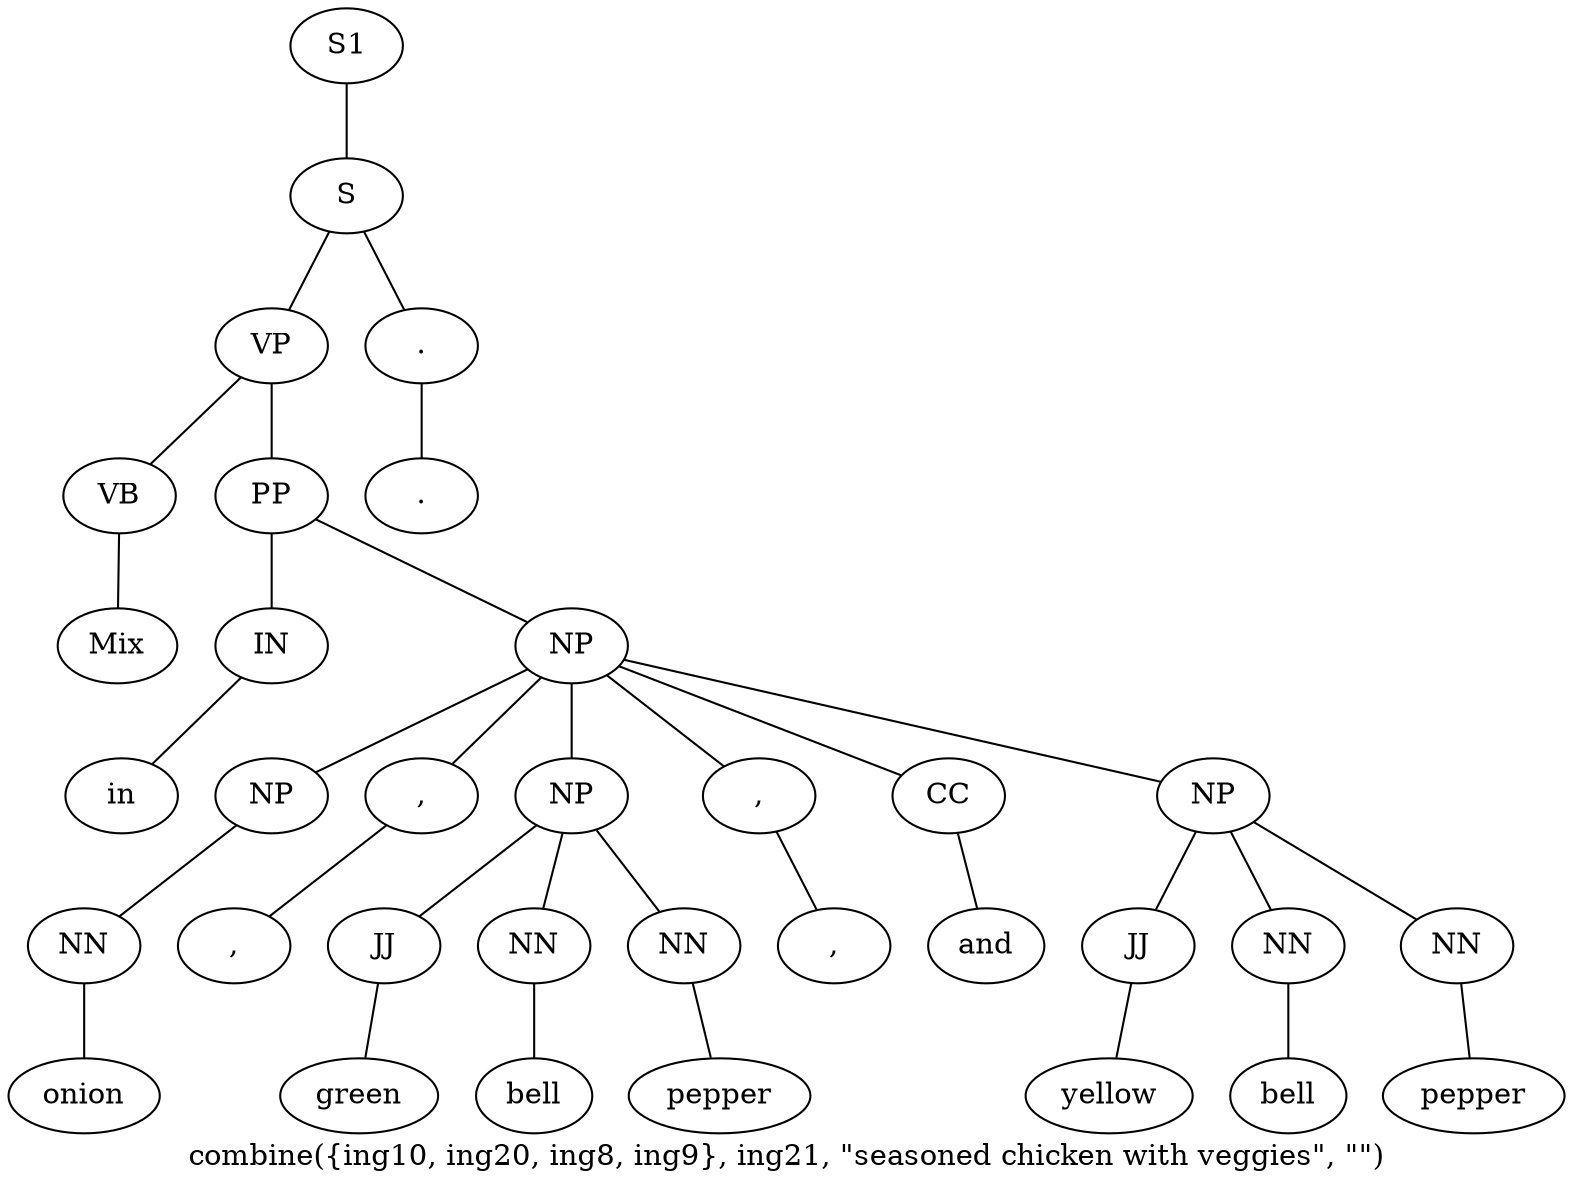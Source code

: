 graph SyntaxGraph {
	label = "combine({ing10, ing20, ing8, ing9}, ing21, \"seasoned chicken with veggies\", \"\")";
	Node0 [label="S1"];
	Node1 [label="S"];
	Node2 [label="VP"];
	Node3 [label="VB"];
	Node4 [label="Mix"];
	Node5 [label="PP"];
	Node6 [label="IN"];
	Node7 [label="in"];
	Node8 [label="NP"];
	Node9 [label="NP"];
	Node10 [label="NN"];
	Node11 [label="onion"];
	Node12 [label=","];
	Node13 [label=","];
	Node14 [label="NP"];
	Node15 [label="JJ"];
	Node16 [label="green"];
	Node17 [label="NN"];
	Node18 [label="bell"];
	Node19 [label="NN"];
	Node20 [label="pepper"];
	Node21 [label=","];
	Node22 [label=","];
	Node23 [label="CC"];
	Node24 [label="and"];
	Node25 [label="NP"];
	Node26 [label="JJ"];
	Node27 [label="yellow"];
	Node28 [label="NN"];
	Node29 [label="bell"];
	Node30 [label="NN"];
	Node31 [label="pepper"];
	Node32 [label="."];
	Node33 [label="."];

	Node0 -- Node1;
	Node1 -- Node2;
	Node1 -- Node32;
	Node2 -- Node3;
	Node2 -- Node5;
	Node3 -- Node4;
	Node5 -- Node6;
	Node5 -- Node8;
	Node6 -- Node7;
	Node8 -- Node9;
	Node8 -- Node12;
	Node8 -- Node14;
	Node8 -- Node21;
	Node8 -- Node23;
	Node8 -- Node25;
	Node9 -- Node10;
	Node10 -- Node11;
	Node12 -- Node13;
	Node14 -- Node15;
	Node14 -- Node17;
	Node14 -- Node19;
	Node15 -- Node16;
	Node17 -- Node18;
	Node19 -- Node20;
	Node21 -- Node22;
	Node23 -- Node24;
	Node25 -- Node26;
	Node25 -- Node28;
	Node25 -- Node30;
	Node26 -- Node27;
	Node28 -- Node29;
	Node30 -- Node31;
	Node32 -- Node33;
}
